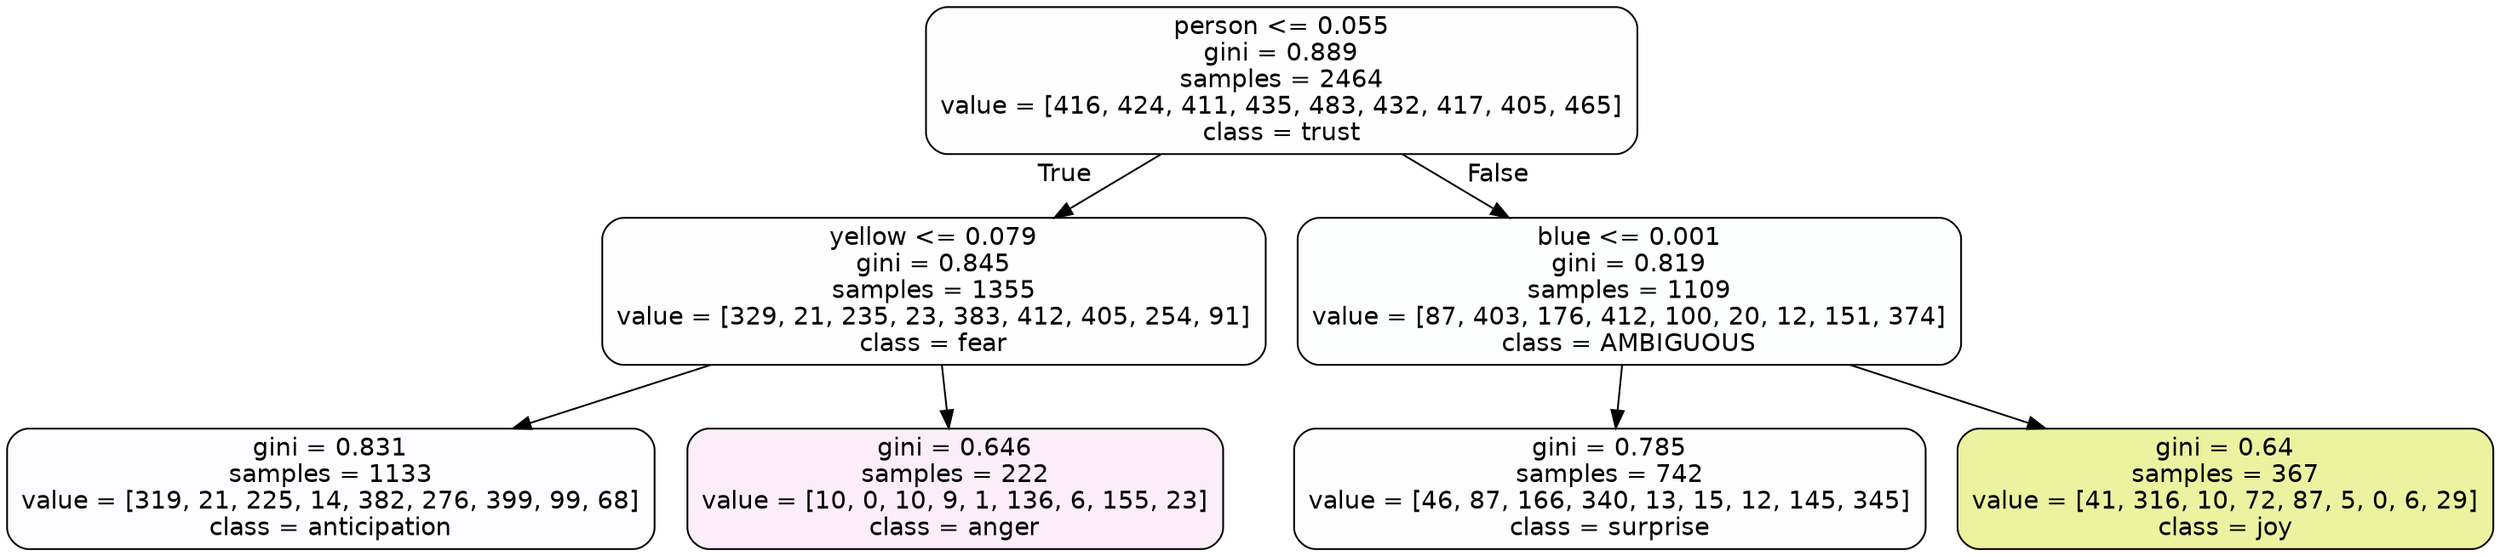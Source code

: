digraph Tree {
node [shape=box, style="filled, rounded", color="black", fontname=helvetica] ;
edge [fontname=helvetica] ;
0 [label="person <= 0.055\ngini = 0.889\nsamples = 2464\nvalue = [416, 424, 411, 435, 483, 432, 417, 405, 465]\nclass = trust", fillcolor="#39d7e501"] ;
1 [label="yellow <= 0.079\ngini = 0.845\nsamples = 1355\nvalue = [329, 21, 235, 23, 383, 412, 405, 254, 91]\nclass = fear", fillcolor="#3964e501"] ;
0 -> 1 [labeldistance=2.5, labelangle=45, headlabel="True"] ;
2 [label="gini = 0.831\nsamples = 1133\nvalue = [319, 21, 225, 14, 382, 276, 399, 99, 68]\nclass = anticipation", fillcolor="#8139e503"] ;
1 -> 2 ;
3 [label="gini = 0.646\nsamples = 222\nvalue = [10, 0, 10, 9, 1, 136, 6, 155, 23]\nclass = anger", fillcolor="#e539d717"] ;
1 -> 3 ;
4 [label="blue <= 0.001\ngini = 0.819\nsamples = 1109\nvalue = [87, 403, 176, 412, 100, 20, 12, 151, 374]\nclass = AMBIGUOUS", fillcolor="#39e58102"] ;
0 -> 4 [labeldistance=2.5, labelangle=-45, headlabel="False"] ;
5 [label="gini = 0.785\nsamples = 742\nvalue = [46, 87, 166, 340, 13, 15, 12, 145, 345]\nclass = surprise", fillcolor="#e5396402"] ;
4 -> 5 ;
6 [label="gini = 0.64\nsamples = 367\nvalue = [41, 316, 10, 72, 87, 5, 0, 6, 29]\nclass = joy", fillcolor="#d7e5397a"] ;
4 -> 6 ;
}